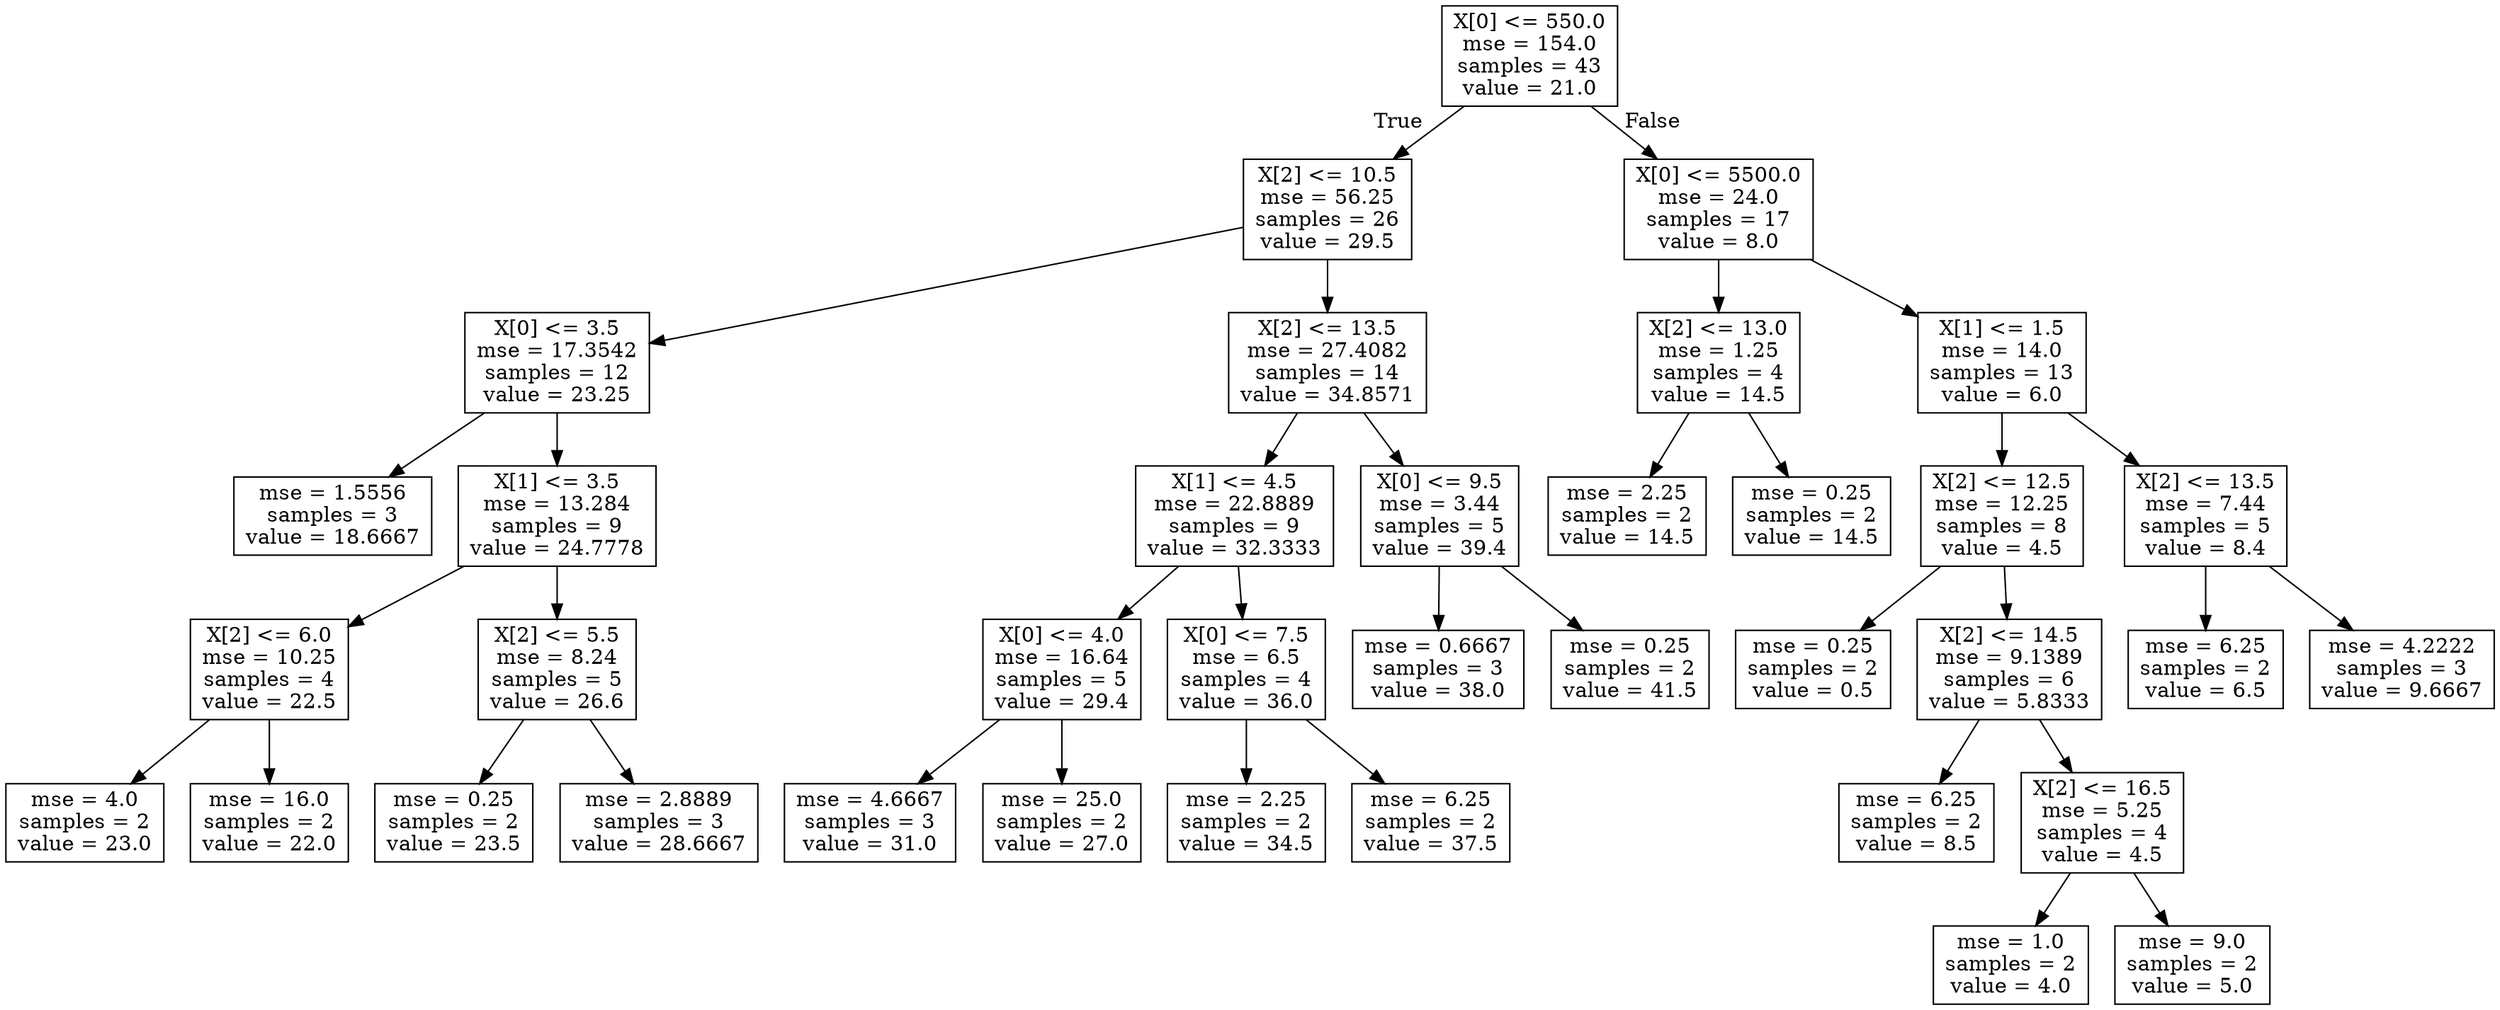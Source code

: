 digraph Tree {
node [shape=box] ;
0 [label="X[0] <= 550.0\nmse = 154.0\nsamples = 43\nvalue = 21.0"] ;
1 [label="X[2] <= 10.5\nmse = 56.25\nsamples = 26\nvalue = 29.5"] ;
0 -> 1 [labeldistance=2.5, labelangle=45, headlabel="True"] ;
2 [label="X[0] <= 3.5\nmse = 17.3542\nsamples = 12\nvalue = 23.25"] ;
1 -> 2 ;
3 [label="mse = 1.5556\nsamples = 3\nvalue = 18.6667"] ;
2 -> 3 ;
4 [label="X[1] <= 3.5\nmse = 13.284\nsamples = 9\nvalue = 24.7778"] ;
2 -> 4 ;
5 [label="X[2] <= 6.0\nmse = 10.25\nsamples = 4\nvalue = 22.5"] ;
4 -> 5 ;
6 [label="mse = 4.0\nsamples = 2\nvalue = 23.0"] ;
5 -> 6 ;
7 [label="mse = 16.0\nsamples = 2\nvalue = 22.0"] ;
5 -> 7 ;
8 [label="X[2] <= 5.5\nmse = 8.24\nsamples = 5\nvalue = 26.6"] ;
4 -> 8 ;
9 [label="mse = 0.25\nsamples = 2\nvalue = 23.5"] ;
8 -> 9 ;
10 [label="mse = 2.8889\nsamples = 3\nvalue = 28.6667"] ;
8 -> 10 ;
11 [label="X[2] <= 13.5\nmse = 27.4082\nsamples = 14\nvalue = 34.8571"] ;
1 -> 11 ;
12 [label="X[1] <= 4.5\nmse = 22.8889\nsamples = 9\nvalue = 32.3333"] ;
11 -> 12 ;
13 [label="X[0] <= 4.0\nmse = 16.64\nsamples = 5\nvalue = 29.4"] ;
12 -> 13 ;
14 [label="mse = 4.6667\nsamples = 3\nvalue = 31.0"] ;
13 -> 14 ;
15 [label="mse = 25.0\nsamples = 2\nvalue = 27.0"] ;
13 -> 15 ;
16 [label="X[0] <= 7.5\nmse = 6.5\nsamples = 4\nvalue = 36.0"] ;
12 -> 16 ;
17 [label="mse = 2.25\nsamples = 2\nvalue = 34.5"] ;
16 -> 17 ;
18 [label="mse = 6.25\nsamples = 2\nvalue = 37.5"] ;
16 -> 18 ;
19 [label="X[0] <= 9.5\nmse = 3.44\nsamples = 5\nvalue = 39.4"] ;
11 -> 19 ;
20 [label="mse = 0.6667\nsamples = 3\nvalue = 38.0"] ;
19 -> 20 ;
21 [label="mse = 0.25\nsamples = 2\nvalue = 41.5"] ;
19 -> 21 ;
22 [label="X[0] <= 5500.0\nmse = 24.0\nsamples = 17\nvalue = 8.0"] ;
0 -> 22 [labeldistance=2.5, labelangle=-45, headlabel="False"] ;
23 [label="X[2] <= 13.0\nmse = 1.25\nsamples = 4\nvalue = 14.5"] ;
22 -> 23 ;
24 [label="mse = 2.25\nsamples = 2\nvalue = 14.5"] ;
23 -> 24 ;
25 [label="mse = 0.25\nsamples = 2\nvalue = 14.5"] ;
23 -> 25 ;
26 [label="X[1] <= 1.5\nmse = 14.0\nsamples = 13\nvalue = 6.0"] ;
22 -> 26 ;
27 [label="X[2] <= 12.5\nmse = 12.25\nsamples = 8\nvalue = 4.5"] ;
26 -> 27 ;
28 [label="mse = 0.25\nsamples = 2\nvalue = 0.5"] ;
27 -> 28 ;
29 [label="X[2] <= 14.5\nmse = 9.1389\nsamples = 6\nvalue = 5.8333"] ;
27 -> 29 ;
30 [label="mse = 6.25\nsamples = 2\nvalue = 8.5"] ;
29 -> 30 ;
31 [label="X[2] <= 16.5\nmse = 5.25\nsamples = 4\nvalue = 4.5"] ;
29 -> 31 ;
32 [label="mse = 1.0\nsamples = 2\nvalue = 4.0"] ;
31 -> 32 ;
33 [label="mse = 9.0\nsamples = 2\nvalue = 5.0"] ;
31 -> 33 ;
34 [label="X[2] <= 13.5\nmse = 7.44\nsamples = 5\nvalue = 8.4"] ;
26 -> 34 ;
35 [label="mse = 6.25\nsamples = 2\nvalue = 6.5"] ;
34 -> 35 ;
36 [label="mse = 4.2222\nsamples = 3\nvalue = 9.6667"] ;
34 -> 36 ;
}